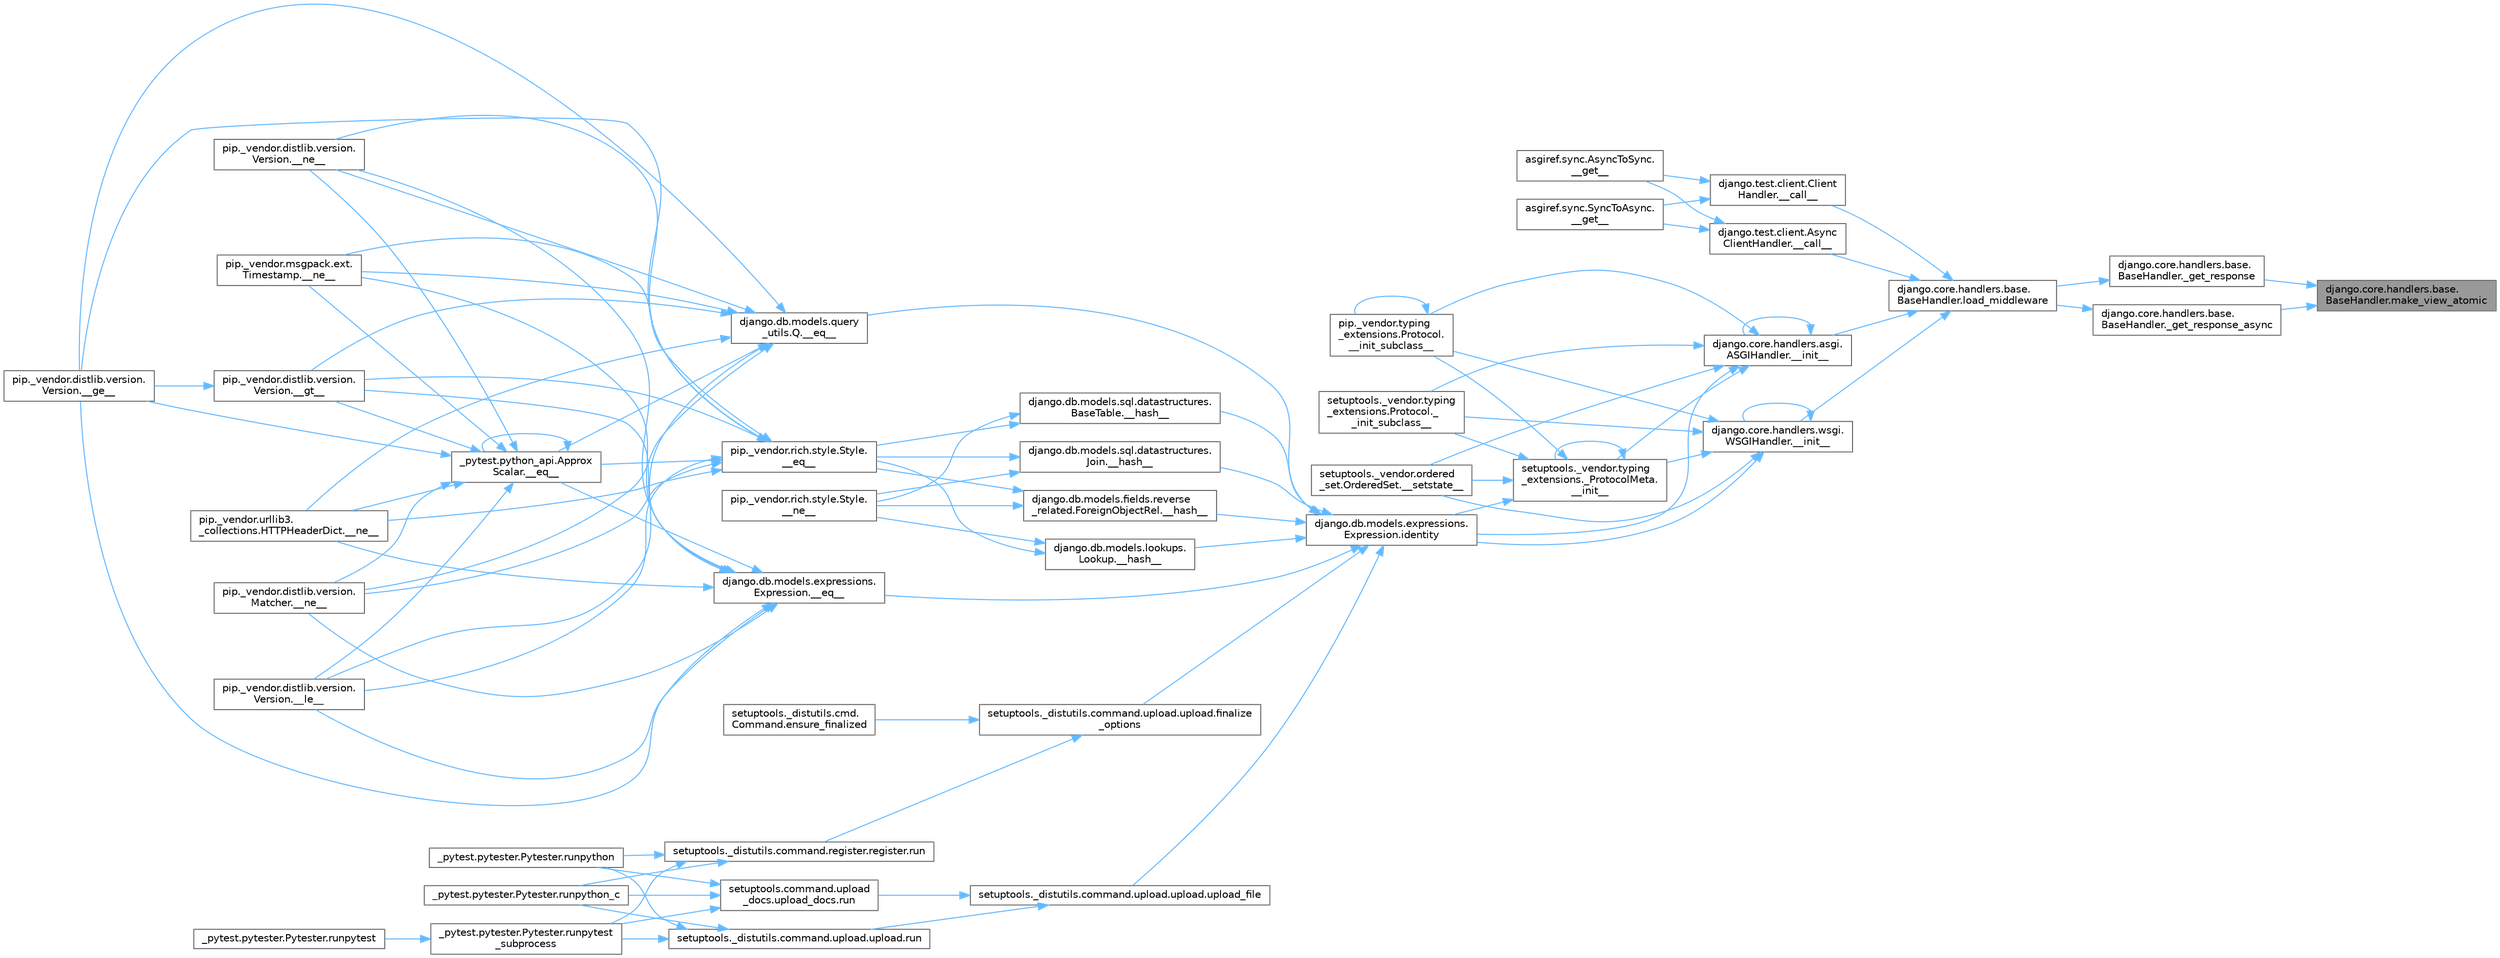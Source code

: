 digraph "django.core.handlers.base.BaseHandler.make_view_atomic"
{
 // LATEX_PDF_SIZE
  bgcolor="transparent";
  edge [fontname=Helvetica,fontsize=10,labelfontname=Helvetica,labelfontsize=10];
  node [fontname=Helvetica,fontsize=10,shape=box,height=0.2,width=0.4];
  rankdir="RL";
  Node1 [id="Node000001",label="django.core.handlers.base.\lBaseHandler.make_view_atomic",height=0.2,width=0.4,color="gray40", fillcolor="grey60", style="filled", fontcolor="black",tooltip=" "];
  Node1 -> Node2 [id="edge1_Node000001_Node000002",dir="back",color="steelblue1",style="solid",tooltip=" "];
  Node2 [id="Node000002",label="django.core.handlers.base.\lBaseHandler._get_response",height=0.2,width=0.4,color="grey40", fillcolor="white", style="filled",URL="$classdjango_1_1core_1_1handlers_1_1base_1_1_base_handler.html#aed17459d3e401e8397c44c345ae47c1d",tooltip=" "];
  Node2 -> Node3 [id="edge2_Node000002_Node000003",dir="back",color="steelblue1",style="solid",tooltip=" "];
  Node3 [id="Node000003",label="django.core.handlers.base.\lBaseHandler.load_middleware",height=0.2,width=0.4,color="grey40", fillcolor="white", style="filled",URL="$classdjango_1_1core_1_1handlers_1_1base_1_1_base_handler.html#a41bd96bf0cbb7de9f97bd651f186eb2e",tooltip=" "];
  Node3 -> Node4 [id="edge3_Node000003_Node000004",dir="back",color="steelblue1",style="solid",tooltip=" "];
  Node4 [id="Node000004",label="django.test.client.Async\lClientHandler.__call__",height=0.2,width=0.4,color="grey40", fillcolor="white", style="filled",URL="$classdjango_1_1test_1_1client_1_1_async_client_handler.html#a48a3dd273d824c6bffd40f85fbc83831",tooltip=" "];
  Node4 -> Node5 [id="edge4_Node000004_Node000005",dir="back",color="steelblue1",style="solid",tooltip=" "];
  Node5 [id="Node000005",label="asgiref.sync.AsyncToSync.\l__get__",height=0.2,width=0.4,color="grey40", fillcolor="white", style="filled",URL="$classasgiref_1_1sync_1_1_async_to_sync.html#a23e9ef7a73da98dad9e3f4e65846969b",tooltip=" "];
  Node4 -> Node6 [id="edge5_Node000004_Node000006",dir="back",color="steelblue1",style="solid",tooltip=" "];
  Node6 [id="Node000006",label="asgiref.sync.SyncToAsync.\l__get__",height=0.2,width=0.4,color="grey40", fillcolor="white", style="filled",URL="$classasgiref_1_1sync_1_1_sync_to_async.html#aebdfbe3f01079a529fd2f39810597381",tooltip=" "];
  Node3 -> Node7 [id="edge6_Node000003_Node000007",dir="back",color="steelblue1",style="solid",tooltip=" "];
  Node7 [id="Node000007",label="django.test.client.Client\lHandler.__call__",height=0.2,width=0.4,color="grey40", fillcolor="white", style="filled",URL="$classdjango_1_1test_1_1client_1_1_client_handler.html#ae073ef92140dbf8353a708d52ab6becb",tooltip=" "];
  Node7 -> Node5 [id="edge7_Node000007_Node000005",dir="back",color="steelblue1",style="solid",tooltip=" "];
  Node7 -> Node6 [id="edge8_Node000007_Node000006",dir="back",color="steelblue1",style="solid",tooltip=" "];
  Node3 -> Node8 [id="edge9_Node000003_Node000008",dir="back",color="steelblue1",style="solid",tooltip=" "];
  Node8 [id="Node000008",label="django.core.handlers.asgi.\lASGIHandler.__init__",height=0.2,width=0.4,color="grey40", fillcolor="white", style="filled",URL="$classdjango_1_1core_1_1handlers_1_1asgi_1_1_a_s_g_i_handler.html#a21504f07e141716c72e16772c4cb33ca",tooltip=" "];
  Node8 -> Node8 [id="edge10_Node000008_Node000008",dir="back",color="steelblue1",style="solid",tooltip=" "];
  Node8 -> Node9 [id="edge11_Node000008_Node000009",dir="back",color="steelblue1",style="solid",tooltip=" "];
  Node9 [id="Node000009",label="setuptools._vendor.typing\l_extensions._ProtocolMeta.\l__init__",height=0.2,width=0.4,color="grey40", fillcolor="white", style="filled",URL="$classsetuptools_1_1__vendor_1_1typing__extensions_1_1___protocol_meta.html#a7bbaff8ac6d19534b46bca363ee0b43a",tooltip=" "];
  Node9 -> Node9 [id="edge12_Node000009_Node000009",dir="back",color="steelblue1",style="solid",tooltip=" "];
  Node9 -> Node10 [id="edge13_Node000009_Node000010",dir="back",color="steelblue1",style="solid",tooltip=" "];
  Node10 [id="Node000010",label="pip._vendor.typing\l_extensions.Protocol.\l__init_subclass__",height=0.2,width=0.4,color="grey40", fillcolor="white", style="filled",URL="$classpip_1_1__vendor_1_1typing__extensions_1_1_protocol.html#a2916efc86cebb8aba6deb7fd30b33988",tooltip=" "];
  Node10 -> Node10 [id="edge14_Node000010_Node000010",dir="back",color="steelblue1",style="solid",tooltip=" "];
  Node9 -> Node11 [id="edge15_Node000009_Node000011",dir="back",color="steelblue1",style="solid",tooltip=" "];
  Node11 [id="Node000011",label="setuptools._vendor.typing\l_extensions.Protocol._\l_init_subclass__",height=0.2,width=0.4,color="grey40", fillcolor="white", style="filled",URL="$classsetuptools_1_1__vendor_1_1typing__extensions_1_1_protocol.html#ac6cbebc092a4724ab3704c5334059874",tooltip=" "];
  Node9 -> Node12 [id="edge16_Node000009_Node000012",dir="back",color="steelblue1",style="solid",tooltip=" "];
  Node12 [id="Node000012",label="setuptools._vendor.ordered\l_set.OrderedSet.__setstate__",height=0.2,width=0.4,color="grey40", fillcolor="white", style="filled",URL="$classsetuptools_1_1__vendor_1_1ordered__set_1_1_ordered_set.html#aa7f7de9d987829525d06db565fe1b4a1",tooltip=" "];
  Node9 -> Node13 [id="edge17_Node000009_Node000013",dir="back",color="steelblue1",style="solid",tooltip=" "];
  Node13 [id="Node000013",label="django.db.models.expressions.\lExpression.identity",height=0.2,width=0.4,color="grey40", fillcolor="white", style="filled",URL="$classdjango_1_1db_1_1models_1_1expressions_1_1_expression.html#a10048810b5eb8641acf3bc150731b925",tooltip=" "];
  Node13 -> Node14 [id="edge18_Node000013_Node000014",dir="back",color="steelblue1",style="solid",tooltip=" "];
  Node14 [id="Node000014",label="django.db.models.expressions.\lExpression.__eq__",height=0.2,width=0.4,color="grey40", fillcolor="white", style="filled",URL="$classdjango_1_1db_1_1models_1_1expressions_1_1_expression.html#adb4c2940b4e88b38771aac46593315e1",tooltip=" "];
  Node14 -> Node15 [id="edge19_Node000014_Node000015",dir="back",color="steelblue1",style="solid",tooltip=" "];
  Node15 [id="Node000015",label="_pytest.python_api.Approx\lScalar.__eq__",height=0.2,width=0.4,color="grey40", fillcolor="white", style="filled",URL="$class__pytest_1_1python__api_1_1_approx_scalar.html#af4601ee4ca7409927f88c83ebfc3d923",tooltip=" "];
  Node15 -> Node15 [id="edge20_Node000015_Node000015",dir="back",color="steelblue1",style="solid",tooltip=" "];
  Node15 -> Node16 [id="edge21_Node000015_Node000016",dir="back",color="steelblue1",style="solid",tooltip=" "];
  Node16 [id="Node000016",label="pip._vendor.distlib.version.\lVersion.__ge__",height=0.2,width=0.4,color="grey40", fillcolor="white", style="filled",URL="$classpip_1_1__vendor_1_1distlib_1_1version_1_1_version.html#aa6b7b889cebc687ddb5ed9040d01b1ec",tooltip=" "];
  Node15 -> Node17 [id="edge22_Node000015_Node000017",dir="back",color="steelblue1",style="solid",tooltip=" "];
  Node17 [id="Node000017",label="pip._vendor.distlib.version.\lVersion.__gt__",height=0.2,width=0.4,color="grey40", fillcolor="white", style="filled",URL="$classpip_1_1__vendor_1_1distlib_1_1version_1_1_version.html#a51cf0c8da1bb6829173ff6861b10cb5f",tooltip=" "];
  Node17 -> Node16 [id="edge23_Node000017_Node000016",dir="back",color="steelblue1",style="solid",tooltip=" "];
  Node15 -> Node18 [id="edge24_Node000015_Node000018",dir="back",color="steelblue1",style="solid",tooltip=" "];
  Node18 [id="Node000018",label="pip._vendor.distlib.version.\lVersion.__le__",height=0.2,width=0.4,color="grey40", fillcolor="white", style="filled",URL="$classpip_1_1__vendor_1_1distlib_1_1version_1_1_version.html#ae5e2c5d9b76377e286fcf92a382cbb8b",tooltip=" "];
  Node15 -> Node19 [id="edge25_Node000015_Node000019",dir="back",color="steelblue1",style="solid",tooltip=" "];
  Node19 [id="Node000019",label="pip._vendor.distlib.version.\lMatcher.__ne__",height=0.2,width=0.4,color="grey40", fillcolor="white", style="filled",URL="$classpip_1_1__vendor_1_1distlib_1_1version_1_1_matcher.html#a24f8f8a4686bff3018fee5d22f4e02f1",tooltip=" "];
  Node15 -> Node20 [id="edge26_Node000015_Node000020",dir="back",color="steelblue1",style="solid",tooltip=" "];
  Node20 [id="Node000020",label="pip._vendor.distlib.version.\lVersion.__ne__",height=0.2,width=0.4,color="grey40", fillcolor="white", style="filled",URL="$classpip_1_1__vendor_1_1distlib_1_1version_1_1_version.html#aea3cdf6db007318ab1a2e8d144e2a4a1",tooltip=" "];
  Node15 -> Node21 [id="edge27_Node000015_Node000021",dir="back",color="steelblue1",style="solid",tooltip=" "];
  Node21 [id="Node000021",label="pip._vendor.msgpack.ext.\lTimestamp.__ne__",height=0.2,width=0.4,color="grey40", fillcolor="white", style="filled",URL="$classpip_1_1__vendor_1_1msgpack_1_1ext_1_1_timestamp.html#ac38b8cada8075f7a1133b06bc99b2317",tooltip=" "];
  Node15 -> Node22 [id="edge28_Node000015_Node000022",dir="back",color="steelblue1",style="solid",tooltip=" "];
  Node22 [id="Node000022",label="pip._vendor.urllib3.\l_collections.HTTPHeaderDict.__ne__",height=0.2,width=0.4,color="grey40", fillcolor="white", style="filled",URL="$classpip_1_1__vendor_1_1urllib3_1_1__collections_1_1_h_t_t_p_header_dict.html#aa7766a9499d33160a1258e140e35a806",tooltip=" "];
  Node14 -> Node16 [id="edge29_Node000014_Node000016",dir="back",color="steelblue1",style="solid",tooltip=" "];
  Node14 -> Node17 [id="edge30_Node000014_Node000017",dir="back",color="steelblue1",style="solid",tooltip=" "];
  Node14 -> Node18 [id="edge31_Node000014_Node000018",dir="back",color="steelblue1",style="solid",tooltip=" "];
  Node14 -> Node19 [id="edge32_Node000014_Node000019",dir="back",color="steelblue1",style="solid",tooltip=" "];
  Node14 -> Node20 [id="edge33_Node000014_Node000020",dir="back",color="steelblue1",style="solid",tooltip=" "];
  Node14 -> Node21 [id="edge34_Node000014_Node000021",dir="back",color="steelblue1",style="solid",tooltip=" "];
  Node14 -> Node22 [id="edge35_Node000014_Node000022",dir="back",color="steelblue1",style="solid",tooltip=" "];
  Node13 -> Node23 [id="edge36_Node000013_Node000023",dir="back",color="steelblue1",style="solid",tooltip=" "];
  Node23 [id="Node000023",label="django.db.models.query\l_utils.Q.__eq__",height=0.2,width=0.4,color="grey40", fillcolor="white", style="filled",URL="$classdjango_1_1db_1_1models_1_1query__utils_1_1_q.html#aa83c3e0a1d5257be65a946fcc4baf58a",tooltip=" "];
  Node23 -> Node15 [id="edge37_Node000023_Node000015",dir="back",color="steelblue1",style="solid",tooltip=" "];
  Node23 -> Node16 [id="edge38_Node000023_Node000016",dir="back",color="steelblue1",style="solid",tooltip=" "];
  Node23 -> Node17 [id="edge39_Node000023_Node000017",dir="back",color="steelblue1",style="solid",tooltip=" "];
  Node23 -> Node18 [id="edge40_Node000023_Node000018",dir="back",color="steelblue1",style="solid",tooltip=" "];
  Node23 -> Node19 [id="edge41_Node000023_Node000019",dir="back",color="steelblue1",style="solid",tooltip=" "];
  Node23 -> Node20 [id="edge42_Node000023_Node000020",dir="back",color="steelblue1",style="solid",tooltip=" "];
  Node23 -> Node21 [id="edge43_Node000023_Node000021",dir="back",color="steelblue1",style="solid",tooltip=" "];
  Node23 -> Node22 [id="edge44_Node000023_Node000022",dir="back",color="steelblue1",style="solid",tooltip=" "];
  Node13 -> Node24 [id="edge45_Node000013_Node000024",dir="back",color="steelblue1",style="solid",tooltip=" "];
  Node24 [id="Node000024",label="django.db.models.fields.reverse\l_related.ForeignObjectRel.__hash__",height=0.2,width=0.4,color="grey40", fillcolor="white", style="filled",URL="$classdjango_1_1db_1_1models_1_1fields_1_1reverse__related_1_1_foreign_object_rel.html#aa0478c97c51638ebbe5b348c9ace7a13",tooltip=" "];
  Node24 -> Node25 [id="edge46_Node000024_Node000025",dir="back",color="steelblue1",style="solid",tooltip=" "];
  Node25 [id="Node000025",label="pip._vendor.rich.style.Style.\l__eq__",height=0.2,width=0.4,color="grey40", fillcolor="white", style="filled",URL="$classpip_1_1__vendor_1_1rich_1_1style_1_1_style.html#aa1040cd22d3171dc8ac3f0ce31653284",tooltip=" "];
  Node25 -> Node15 [id="edge47_Node000025_Node000015",dir="back",color="steelblue1",style="solid",tooltip=" "];
  Node25 -> Node16 [id="edge48_Node000025_Node000016",dir="back",color="steelblue1",style="solid",tooltip=" "];
  Node25 -> Node17 [id="edge49_Node000025_Node000017",dir="back",color="steelblue1",style="solid",tooltip=" "];
  Node25 -> Node18 [id="edge50_Node000025_Node000018",dir="back",color="steelblue1",style="solid",tooltip=" "];
  Node25 -> Node19 [id="edge51_Node000025_Node000019",dir="back",color="steelblue1",style="solid",tooltip=" "];
  Node25 -> Node20 [id="edge52_Node000025_Node000020",dir="back",color="steelblue1",style="solid",tooltip=" "];
  Node25 -> Node21 [id="edge53_Node000025_Node000021",dir="back",color="steelblue1",style="solid",tooltip=" "];
  Node25 -> Node22 [id="edge54_Node000025_Node000022",dir="back",color="steelblue1",style="solid",tooltip=" "];
  Node24 -> Node26 [id="edge55_Node000024_Node000026",dir="back",color="steelblue1",style="solid",tooltip=" "];
  Node26 [id="Node000026",label="pip._vendor.rich.style.Style.\l__ne__",height=0.2,width=0.4,color="grey40", fillcolor="white", style="filled",URL="$classpip_1_1__vendor_1_1rich_1_1style_1_1_style.html#a97595d869459e2d619505c87c0b9fe81",tooltip=" "];
  Node13 -> Node27 [id="edge56_Node000013_Node000027",dir="back",color="steelblue1",style="solid",tooltip=" "];
  Node27 [id="Node000027",label="django.db.models.lookups.\lLookup.__hash__",height=0.2,width=0.4,color="grey40", fillcolor="white", style="filled",URL="$classdjango_1_1db_1_1models_1_1lookups_1_1_lookup.html#a05201ecef16ee5ad8c9a403b7ebbc268",tooltip=" "];
  Node27 -> Node25 [id="edge57_Node000027_Node000025",dir="back",color="steelblue1",style="solid",tooltip=" "];
  Node27 -> Node26 [id="edge58_Node000027_Node000026",dir="back",color="steelblue1",style="solid",tooltip=" "];
  Node13 -> Node28 [id="edge59_Node000013_Node000028",dir="back",color="steelblue1",style="solid",tooltip=" "];
  Node28 [id="Node000028",label="django.db.models.sql.datastructures.\lBaseTable.__hash__",height=0.2,width=0.4,color="grey40", fillcolor="white", style="filled",URL="$classdjango_1_1db_1_1models_1_1sql_1_1datastructures_1_1_base_table.html#aebcfbba4343eb7a1520718b608feaaa6",tooltip=" "];
  Node28 -> Node25 [id="edge60_Node000028_Node000025",dir="back",color="steelblue1",style="solid",tooltip=" "];
  Node28 -> Node26 [id="edge61_Node000028_Node000026",dir="back",color="steelblue1",style="solid",tooltip=" "];
  Node13 -> Node29 [id="edge62_Node000013_Node000029",dir="back",color="steelblue1",style="solid",tooltip=" "];
  Node29 [id="Node000029",label="django.db.models.sql.datastructures.\lJoin.__hash__",height=0.2,width=0.4,color="grey40", fillcolor="white", style="filled",URL="$classdjango_1_1db_1_1models_1_1sql_1_1datastructures_1_1_join.html#adcb5282598b4e04b92f6bd262f0d360c",tooltip=" "];
  Node29 -> Node25 [id="edge63_Node000029_Node000025",dir="back",color="steelblue1",style="solid",tooltip=" "];
  Node29 -> Node26 [id="edge64_Node000029_Node000026",dir="back",color="steelblue1",style="solid",tooltip=" "];
  Node13 -> Node30 [id="edge65_Node000013_Node000030",dir="back",color="steelblue1",style="solid",tooltip=" "];
  Node30 [id="Node000030",label="setuptools._distutils.command.upload.upload.finalize\l_options",height=0.2,width=0.4,color="grey40", fillcolor="white", style="filled",URL="$classsetuptools_1_1__distutils_1_1command_1_1upload_1_1upload.html#a9c94c240a676c164b8b18a141bc48c4c",tooltip=" "];
  Node30 -> Node31 [id="edge66_Node000030_Node000031",dir="back",color="steelblue1",style="solid",tooltip=" "];
  Node31 [id="Node000031",label="setuptools._distutils.cmd.\lCommand.ensure_finalized",height=0.2,width=0.4,color="grey40", fillcolor="white", style="filled",URL="$classsetuptools_1_1__distutils_1_1cmd_1_1_command.html#a3d586ca13afbfed87a11872fd15515ab",tooltip=" "];
  Node30 -> Node32 [id="edge67_Node000030_Node000032",dir="back",color="steelblue1",style="solid",tooltip=" "];
  Node32 [id="Node000032",label="setuptools._distutils.command.register.register.run",height=0.2,width=0.4,color="grey40", fillcolor="white", style="filled",URL="$classsetuptools_1_1__distutils_1_1command_1_1register_1_1register.html#a2c04b126757f477c907033d7f3d0e169",tooltip=" "];
  Node32 -> Node33 [id="edge68_Node000032_Node000033",dir="back",color="steelblue1",style="solid",tooltip=" "];
  Node33 [id="Node000033",label="_pytest.pytester.Pytester.runpytest\l_subprocess",height=0.2,width=0.4,color="grey40", fillcolor="white", style="filled",URL="$class__pytest_1_1pytester_1_1_pytester.html#a59323c6d6a1469a1206f1c0b8fce99c9",tooltip=" "];
  Node33 -> Node34 [id="edge69_Node000033_Node000034",dir="back",color="steelblue1",style="solid",tooltip=" "];
  Node34 [id="Node000034",label="_pytest.pytester.Pytester.runpytest",height=0.2,width=0.4,color="grey40", fillcolor="white", style="filled",URL="$class__pytest_1_1pytester_1_1_pytester.html#a2765db48ffe1b8853581d711ff43a87b",tooltip=" "];
  Node32 -> Node35 [id="edge70_Node000032_Node000035",dir="back",color="steelblue1",style="solid",tooltip=" "];
  Node35 [id="Node000035",label="_pytest.pytester.Pytester.runpython",height=0.2,width=0.4,color="grey40", fillcolor="white", style="filled",URL="$class__pytest_1_1pytester_1_1_pytester.html#a4e0c539507f15fd333cf618faf9687ef",tooltip=" "];
  Node32 -> Node36 [id="edge71_Node000032_Node000036",dir="back",color="steelblue1",style="solid",tooltip=" "];
  Node36 [id="Node000036",label="_pytest.pytester.Pytester.runpython_c",height=0.2,width=0.4,color="grey40", fillcolor="white", style="filled",URL="$class__pytest_1_1pytester_1_1_pytester.html#aea789acfe206d9c40d9a6bf54a337f2a",tooltip=" "];
  Node13 -> Node37 [id="edge72_Node000013_Node000037",dir="back",color="steelblue1",style="solid",tooltip=" "];
  Node37 [id="Node000037",label="setuptools._distutils.command.upload.upload.upload_file",height=0.2,width=0.4,color="grey40", fillcolor="white", style="filled",URL="$classsetuptools_1_1__distutils_1_1command_1_1upload_1_1upload.html#aa7d9089079f68edc3d38061fcc04211f",tooltip=" "];
  Node37 -> Node38 [id="edge73_Node000037_Node000038",dir="back",color="steelblue1",style="solid",tooltip=" "];
  Node38 [id="Node000038",label="setuptools._distutils.command.upload.upload.run",height=0.2,width=0.4,color="grey40", fillcolor="white", style="filled",URL="$classsetuptools_1_1__distutils_1_1command_1_1upload_1_1upload.html#ace38d87cba47d2d4fea6a9cfd3328afe",tooltip=" "];
  Node38 -> Node33 [id="edge74_Node000038_Node000033",dir="back",color="steelblue1",style="solid",tooltip=" "];
  Node38 -> Node35 [id="edge75_Node000038_Node000035",dir="back",color="steelblue1",style="solid",tooltip=" "];
  Node38 -> Node36 [id="edge76_Node000038_Node000036",dir="back",color="steelblue1",style="solid",tooltip=" "];
  Node37 -> Node39 [id="edge77_Node000037_Node000039",dir="back",color="steelblue1",style="solid",tooltip=" "];
  Node39 [id="Node000039",label="setuptools.command.upload\l_docs.upload_docs.run",height=0.2,width=0.4,color="grey40", fillcolor="white", style="filled",URL="$classsetuptools_1_1command_1_1upload__docs_1_1upload__docs.html#aa4dc06178a865c40dcd7fe0cd77a2bfe",tooltip=" "];
  Node39 -> Node33 [id="edge78_Node000039_Node000033",dir="back",color="steelblue1",style="solid",tooltip=" "];
  Node39 -> Node35 [id="edge79_Node000039_Node000035",dir="back",color="steelblue1",style="solid",tooltip=" "];
  Node39 -> Node36 [id="edge80_Node000039_Node000036",dir="back",color="steelblue1",style="solid",tooltip=" "];
  Node8 -> Node10 [id="edge81_Node000008_Node000010",dir="back",color="steelblue1",style="solid",tooltip=" "];
  Node8 -> Node11 [id="edge82_Node000008_Node000011",dir="back",color="steelblue1",style="solid",tooltip=" "];
  Node8 -> Node12 [id="edge83_Node000008_Node000012",dir="back",color="steelblue1",style="solid",tooltip=" "];
  Node8 -> Node13 [id="edge84_Node000008_Node000013",dir="back",color="steelblue1",style="solid",tooltip=" "];
  Node3 -> Node40 [id="edge85_Node000003_Node000040",dir="back",color="steelblue1",style="solid",tooltip=" "];
  Node40 [id="Node000040",label="django.core.handlers.wsgi.\lWSGIHandler.__init__",height=0.2,width=0.4,color="grey40", fillcolor="white", style="filled",URL="$classdjango_1_1core_1_1handlers_1_1wsgi_1_1_w_s_g_i_handler.html#a328276d8a2761ff981116ea32e4b1ca4",tooltip=" "];
  Node40 -> Node40 [id="edge86_Node000040_Node000040",dir="back",color="steelblue1",style="solid",tooltip=" "];
  Node40 -> Node9 [id="edge87_Node000040_Node000009",dir="back",color="steelblue1",style="solid",tooltip=" "];
  Node40 -> Node10 [id="edge88_Node000040_Node000010",dir="back",color="steelblue1",style="solid",tooltip=" "];
  Node40 -> Node11 [id="edge89_Node000040_Node000011",dir="back",color="steelblue1",style="solid",tooltip=" "];
  Node40 -> Node12 [id="edge90_Node000040_Node000012",dir="back",color="steelblue1",style="solid",tooltip=" "];
  Node40 -> Node13 [id="edge91_Node000040_Node000013",dir="back",color="steelblue1",style="solid",tooltip=" "];
  Node1 -> Node41 [id="edge92_Node000001_Node000041",dir="back",color="steelblue1",style="solid",tooltip=" "];
  Node41 [id="Node000041",label="django.core.handlers.base.\lBaseHandler._get_response_async",height=0.2,width=0.4,color="grey40", fillcolor="white", style="filled",URL="$classdjango_1_1core_1_1handlers_1_1base_1_1_base_handler.html#a67de707a070dcf01138a3ce0b55cfe0b",tooltip=" "];
  Node41 -> Node3 [id="edge93_Node000041_Node000003",dir="back",color="steelblue1",style="solid",tooltip=" "];
}
